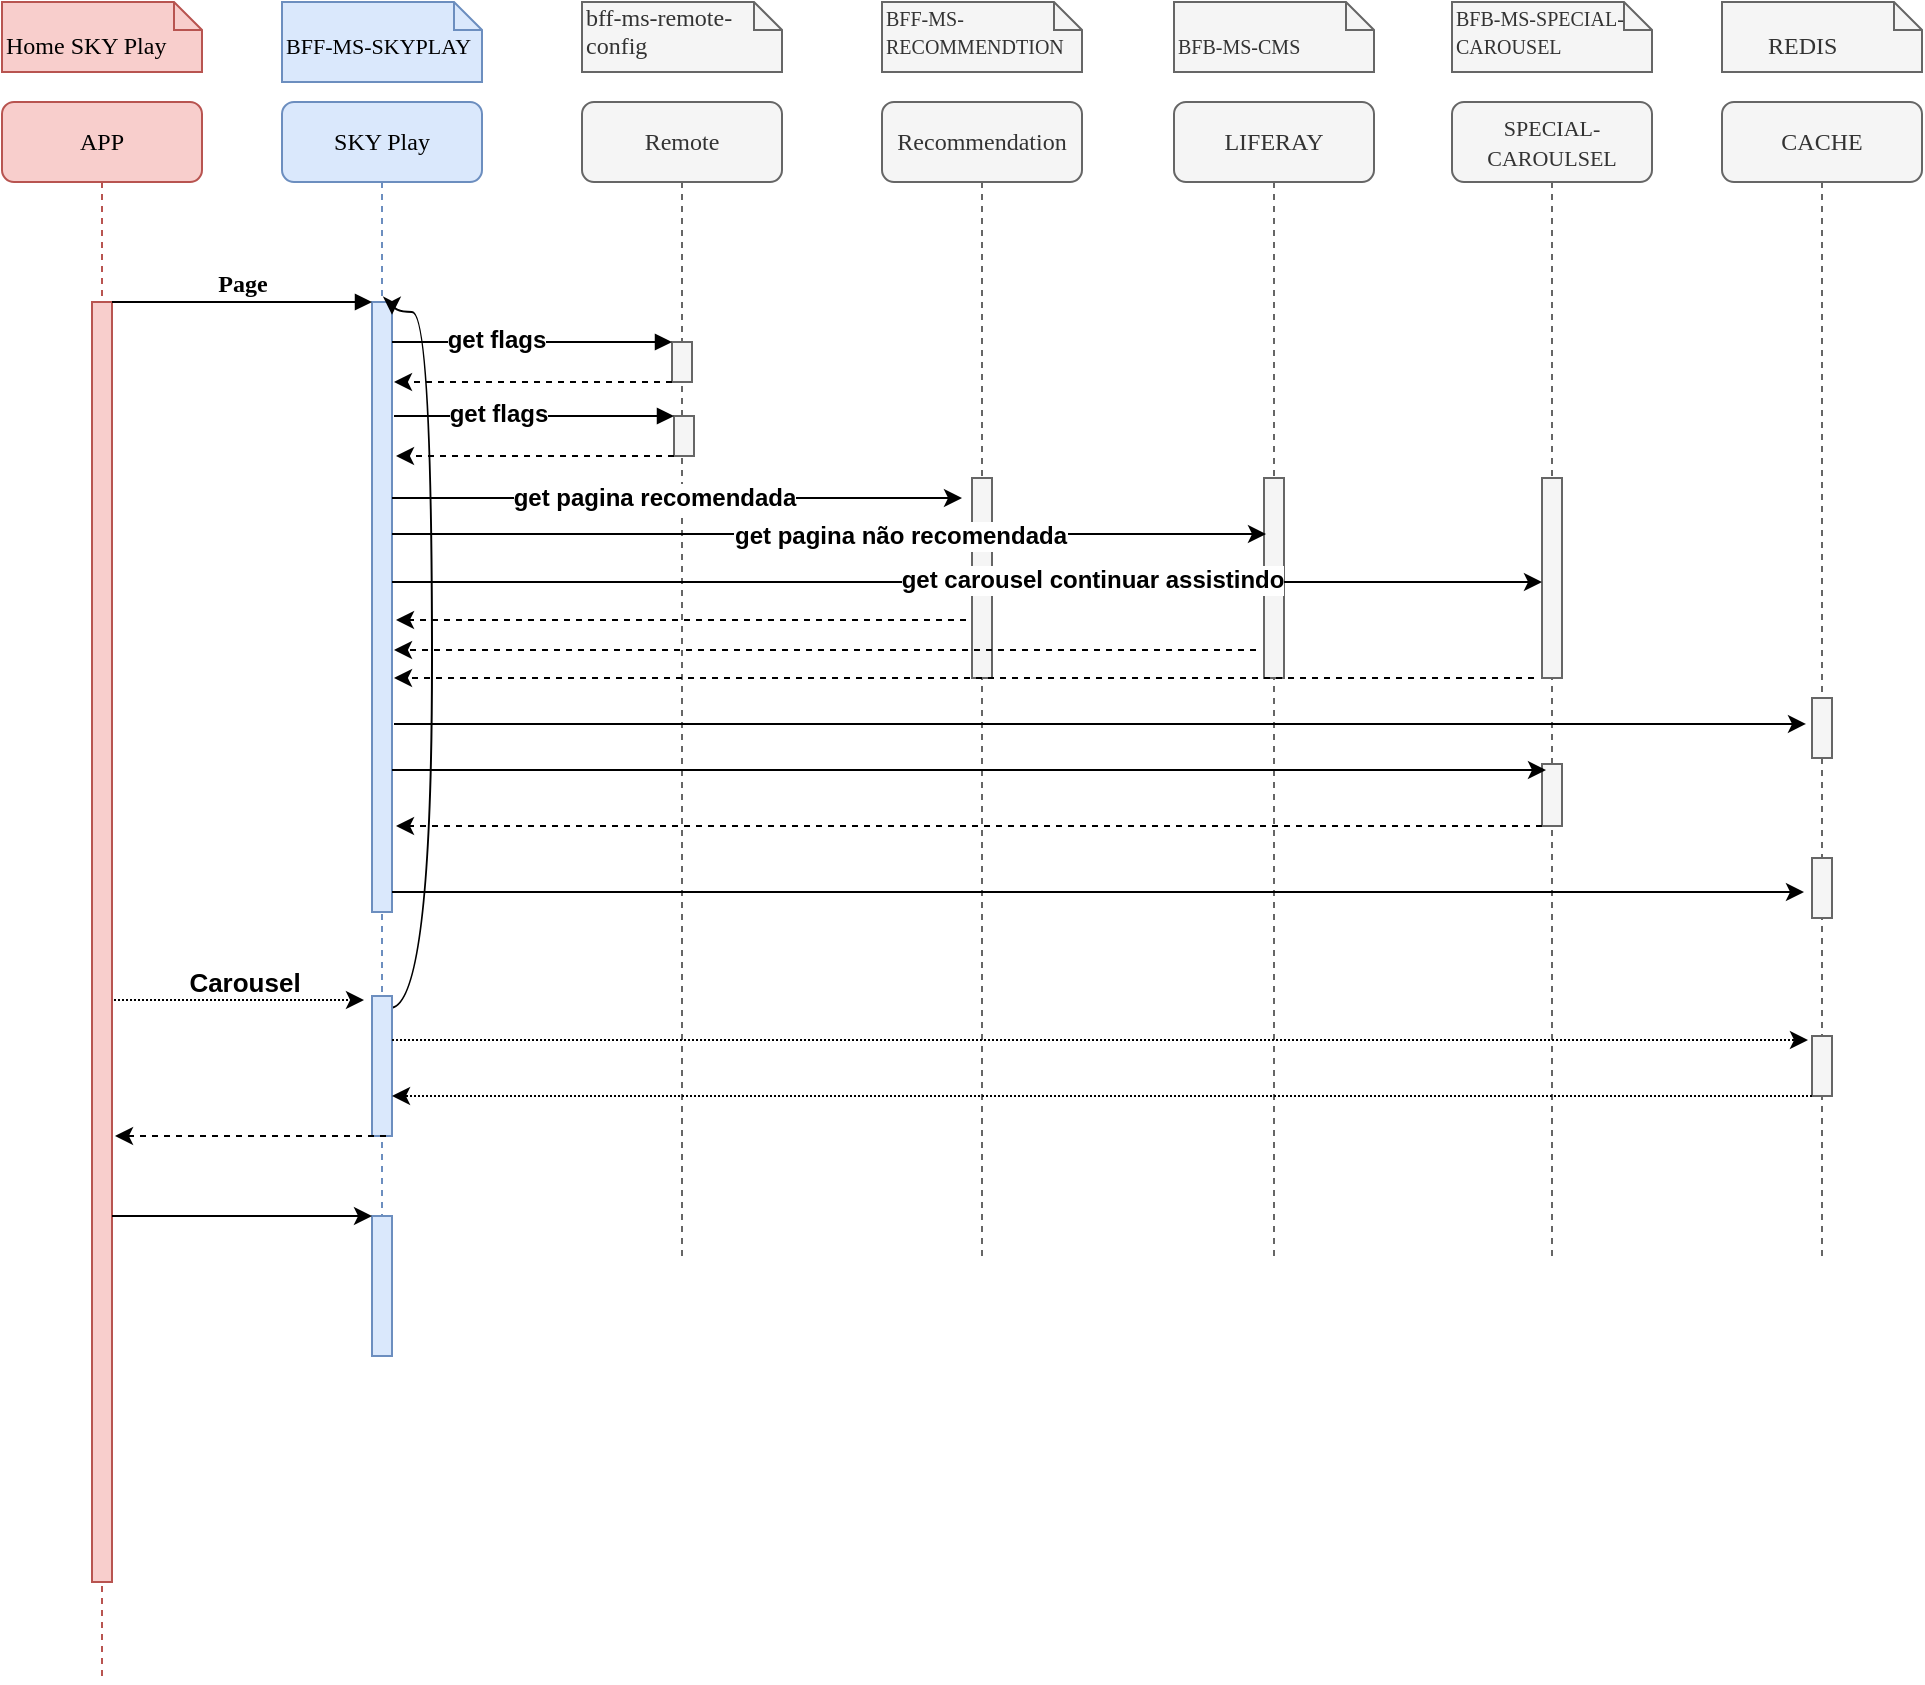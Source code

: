 <mxfile version="13.3.0" type="github">
  <diagram name="Page-1" id="13e1069c-82ec-6db2-03f1-153e76fe0fe0">
    <mxGraphModel dx="678" dy="442" grid="0" gridSize="10" guides="1" tooltips="1" connect="1" arrows="1" fold="1" page="0" pageScale="1" pageWidth="1100" pageHeight="850" background="#ffffff" math="0" shadow="0">
      <root>
        <mxCell id="0" />
        <mxCell id="1" parent="0" />
        <mxCell id="7baba1c4bc27f4b0-2" value="SKY Play" style="shape=umlLifeline;perimeter=lifelinePerimeter;whiteSpace=wrap;html=1;container=1;collapsible=0;recursiveResize=0;outlineConnect=0;rounded=1;shadow=0;comic=0;labelBackgroundColor=none;strokeWidth=1;fontFamily=Verdana;fontSize=12;align=center;fillColor=#dae8fc;strokeColor=#6c8ebf;" parent="1" vertex="1">
          <mxGeometry x="240" y="80" width="100" height="580" as="geometry" />
        </mxCell>
        <mxCell id="7baba1c4bc27f4b0-10" value="" style="html=1;points=[];perimeter=orthogonalPerimeter;rounded=0;shadow=0;comic=0;labelBackgroundColor=none;strokeWidth=1;fontFamily=Verdana;fontSize=12;align=center;fillColor=#dae8fc;strokeColor=#6c8ebf;" parent="7baba1c4bc27f4b0-2" vertex="1">
          <mxGeometry x="45" y="100" width="10" height="305" as="geometry" />
        </mxCell>
        <mxCell id="uCjRWYr6qWFUnSm8u8Xy-46" style="edgeStyle=orthogonalEdgeStyle;rounded=0;orthogonalLoop=1;jettySize=auto;html=1;entryX=1;entryY=0.021;entryDx=0;entryDy=0;entryPerimeter=0;curved=1;exitX=0.9;exitY=0.086;exitDx=0;exitDy=0;exitPerimeter=0;" edge="1" parent="7baba1c4bc27f4b0-2" source="uCjRWYr6qWFUnSm8u8Xy-32" target="7baba1c4bc27f4b0-10">
          <mxGeometry relative="1" as="geometry">
            <Array as="points">
              <mxPoint x="75" y="453" />
              <mxPoint x="75" y="105" />
            </Array>
          </mxGeometry>
        </mxCell>
        <mxCell id="uCjRWYr6qWFUnSm8u8Xy-32" value="" style="html=1;points=[];perimeter=orthogonalPerimeter;rounded=0;shadow=0;comic=0;labelBackgroundColor=none;strokeWidth=1;fontFamily=Verdana;fontSize=12;align=center;fillColor=#dae8fc;strokeColor=#6c8ebf;" vertex="1" parent="7baba1c4bc27f4b0-2">
          <mxGeometry x="45" y="447" width="10" height="70" as="geometry" />
        </mxCell>
        <mxCell id="uCjRWYr6qWFUnSm8u8Xy-47" value="" style="html=1;points=[];perimeter=orthogonalPerimeter;rounded=0;shadow=0;comic=0;labelBackgroundColor=none;strokeWidth=1;fontFamily=Verdana;fontSize=12;align=center;fillColor=#dae8fc;strokeColor=#6c8ebf;" vertex="1" parent="7baba1c4bc27f4b0-2">
          <mxGeometry x="45" y="557" width="10" height="70" as="geometry" />
        </mxCell>
        <mxCell id="7baba1c4bc27f4b0-3" value="&lt;font style=&quot;font-size: 12px&quot;&gt;Remote&lt;/font&gt;" style="shape=umlLifeline;perimeter=lifelinePerimeter;whiteSpace=wrap;html=1;container=1;collapsible=0;recursiveResize=0;outlineConnect=0;rounded=1;shadow=0;comic=0;labelBackgroundColor=none;strokeWidth=1;fontFamily=Verdana;fontSize=12;align=center;fillColor=#f5f5f5;strokeColor=#666666;fontColor=#333333;" parent="1" vertex="1">
          <mxGeometry x="390" y="80" width="100" height="580" as="geometry" />
        </mxCell>
        <mxCell id="7baba1c4bc27f4b0-13" value="" style="html=1;points=[];perimeter=orthogonalPerimeter;rounded=0;shadow=0;comic=0;labelBackgroundColor=none;strokeWidth=1;fontFamily=Verdana;fontSize=12;align=center;fillColor=#f5f5f5;strokeColor=#666666;fontColor=#333333;" parent="7baba1c4bc27f4b0-3" vertex="1">
          <mxGeometry x="45" y="120" width="10" height="20" as="geometry" />
        </mxCell>
        <mxCell id="7baba1c4bc27f4b0-4" value="CACHE" style="shape=umlLifeline;perimeter=lifelinePerimeter;whiteSpace=wrap;html=1;container=1;collapsible=0;recursiveResize=0;outlineConnect=0;rounded=1;shadow=0;comic=0;labelBackgroundColor=none;strokeWidth=1;fontFamily=Verdana;fontSize=12;align=center;fillColor=#f5f5f5;strokeColor=#666666;fontColor=#333333;" parent="1" vertex="1">
          <mxGeometry x="960" y="80" width="100" height="580" as="geometry" />
        </mxCell>
        <mxCell id="uCjRWYr6qWFUnSm8u8Xy-33" value="" style="html=1;points=[];perimeter=orthogonalPerimeter;rounded=0;shadow=0;comic=0;labelBackgroundColor=none;strokeWidth=1;fontFamily=Verdana;fontSize=12;align=center;fillColor=#f5f5f5;strokeColor=#666666;fontColor=#333333;" vertex="1" parent="7baba1c4bc27f4b0-4">
          <mxGeometry x="45" y="467" width="10" height="30" as="geometry" />
        </mxCell>
        <mxCell id="uCjRWYr6qWFUnSm8u8Xy-63" value="" style="html=1;points=[];perimeter=orthogonalPerimeter;rounded=0;shadow=0;comic=0;labelBackgroundColor=none;strokeWidth=1;fontFamily=Verdana;fontSize=12;align=center;fillColor=#f5f5f5;strokeColor=#666666;fontColor=#333333;" vertex="1" parent="7baba1c4bc27f4b0-4">
          <mxGeometry x="45" y="378" width="10" height="30" as="geometry" />
        </mxCell>
        <mxCell id="7baba1c4bc27f4b0-8" value="APP" style="shape=umlLifeline;perimeter=lifelinePerimeter;whiteSpace=wrap;html=1;container=1;collapsible=0;recursiveResize=0;outlineConnect=0;rounded=1;shadow=0;comic=0;labelBackgroundColor=none;strokeWidth=1;fontFamily=Verdana;fontSize=12;align=center;fillColor=#f8cecc;strokeColor=#b85450;" parent="1" vertex="1">
          <mxGeometry x="100" y="80" width="100" height="790" as="geometry" />
        </mxCell>
        <mxCell id="7baba1c4bc27f4b0-9" value="" style="html=1;points=[];perimeter=orthogonalPerimeter;rounded=0;shadow=0;comic=0;labelBackgroundColor=none;strokeWidth=1;fontFamily=Verdana;fontSize=12;align=center;fillColor=#f8cecc;strokeColor=#b85450;" parent="7baba1c4bc27f4b0-8" vertex="1">
          <mxGeometry x="45" y="100" width="10" height="640" as="geometry" />
        </mxCell>
        <mxCell id="7baba1c4bc27f4b0-16" value="" style="html=1;points=[];perimeter=orthogonalPerimeter;rounded=0;shadow=0;comic=0;labelBackgroundColor=none;strokeWidth=1;fontFamily=Verdana;fontSize=12;align=center;fillColor=#f5f5f5;strokeColor=#666666;fontColor=#333333;" parent="1" vertex="1">
          <mxGeometry x="1005" y="378" width="10" height="30" as="geometry" />
        </mxCell>
        <mxCell id="7baba1c4bc27f4b0-11" value="&lt;b&gt;Page&lt;/b&gt;" style="html=1;verticalAlign=bottom;endArrow=block;entryX=0;entryY=0;labelBackgroundColor=none;fontFamily=Verdana;fontSize=12;edgeStyle=elbowEdgeStyle;elbow=vertical;" parent="1" source="7baba1c4bc27f4b0-9" target="7baba1c4bc27f4b0-10" edge="1">
          <mxGeometry relative="1" as="geometry">
            <mxPoint x="220" y="190" as="sourcePoint" />
          </mxGeometry>
        </mxCell>
        <mxCell id="7baba1c4bc27f4b0-14" value="" style="html=1;verticalAlign=bottom;endArrow=block;entryX=0;entryY=0;labelBackgroundColor=none;fontFamily=Verdana;fontSize=12;edgeStyle=elbowEdgeStyle;elbow=vertical;" parent="1" source="7baba1c4bc27f4b0-10" target="7baba1c4bc27f4b0-13" edge="1">
          <mxGeometry relative="1" as="geometry">
            <mxPoint x="370" y="200" as="sourcePoint" />
          </mxGeometry>
        </mxCell>
        <mxCell id="uCjRWYr6qWFUnSm8u8Xy-10" value="&lt;font style=&quot;font-size: 12px&quot;&gt;&lt;b&gt;get flags&lt;/b&gt;&lt;/font&gt;" style="edgeLabel;html=1;align=center;verticalAlign=middle;resizable=0;points=[];" vertex="1" connectable="0" parent="7baba1c4bc27f4b0-14">
          <mxGeometry y="18" relative="1" as="geometry">
            <mxPoint x="-18" y="17" as="offset" />
          </mxGeometry>
        </mxCell>
        <mxCell id="7baba1c4bc27f4b0-40" value="&lt;br&gt;Home SKY Play" style="shape=note;whiteSpace=wrap;html=1;size=14;verticalAlign=top;align=left;spacingTop=-6;rounded=0;shadow=0;comic=0;labelBackgroundColor=none;strokeWidth=1;fontFamily=Verdana;fontSize=12;fillColor=#f8cecc;strokeColor=#b85450;" parent="1" vertex="1">
          <mxGeometry x="100" y="30" width="100" height="35" as="geometry" />
        </mxCell>
        <mxCell id="7baba1c4bc27f4b0-41" value="&lt;font style=&quot;font-size: 11px&quot;&gt;&lt;br&gt;BFF-MS-SKYPLAY&lt;/font&gt;" style="shape=note;whiteSpace=wrap;html=1;size=14;verticalAlign=top;align=left;spacingTop=-6;rounded=0;shadow=0;comic=0;labelBackgroundColor=none;strokeWidth=1;fontFamily=Verdana;fontSize=12;fillColor=#dae8fc;strokeColor=#6c8ebf;" parent="1" vertex="1">
          <mxGeometry x="240" y="30" width="100" height="40" as="geometry" />
        </mxCell>
        <mxCell id="7baba1c4bc27f4b0-42" value="bff-ms-remote-config" style="shape=note;whiteSpace=wrap;html=1;size=14;verticalAlign=top;align=left;spacingTop=-6;rounded=0;shadow=0;comic=0;labelBackgroundColor=none;strokeWidth=1;fontFamily=Verdana;fontSize=12;fillColor=#f5f5f5;strokeColor=#666666;fontColor=#333333;" parent="1" vertex="1">
          <mxGeometry x="390" y="30" width="100" height="35" as="geometry" />
        </mxCell>
        <mxCell id="7baba1c4bc27f4b0-43" value="&lt;br&gt;&lt;div style=&quot;text-align: center&quot;&gt;&lt;span&gt;&amp;nbsp; &amp;nbsp; &amp;nbsp; &amp;nbsp;REDIS&lt;/span&gt;&lt;/div&gt;" style="shape=note;whiteSpace=wrap;html=1;size=14;verticalAlign=top;align=left;spacingTop=-6;rounded=0;shadow=0;comic=0;labelBackgroundColor=none;strokeWidth=1;fontFamily=Verdana;fontSize=12;fillColor=#f5f5f5;strokeColor=#666666;fontColor=#333333;" parent="1" vertex="1">
          <mxGeometry x="960" y="30" width="100" height="35" as="geometry" />
        </mxCell>
        <mxCell id="uCjRWYr6qWFUnSm8u8Xy-2" value="Recommendation" style="shape=umlLifeline;perimeter=lifelinePerimeter;whiteSpace=wrap;html=1;container=1;collapsible=0;recursiveResize=0;outlineConnect=0;rounded=1;shadow=0;comic=0;labelBackgroundColor=none;strokeWidth=1;fontFamily=Verdana;fontSize=12;align=center;fillColor=#f5f5f5;strokeColor=#666666;fontColor=#333333;" vertex="1" parent="1">
          <mxGeometry x="540" y="80" width="100" height="580" as="geometry" />
        </mxCell>
        <mxCell id="uCjRWYr6qWFUnSm8u8Xy-3" value="" style="html=1;points=[];perimeter=orthogonalPerimeter;rounded=0;shadow=0;comic=0;labelBackgroundColor=none;strokeColor=#666666;strokeWidth=1;fillColor=#f5f5f5;fontFamily=Verdana;fontSize=12;fontColor=#333333;align=center;" vertex="1" parent="uCjRWYr6qWFUnSm8u8Xy-2">
          <mxGeometry x="45" y="188" width="10" height="100" as="geometry" />
        </mxCell>
        <mxCell id="uCjRWYr6qWFUnSm8u8Xy-4" value="&lt;font style=&quot;font-size: 10px&quot;&gt;BFF-MS-RECOMMENDTION&lt;/font&gt;" style="shape=note;whiteSpace=wrap;html=1;size=14;verticalAlign=top;align=left;spacingTop=-6;rounded=0;shadow=0;comic=0;labelBackgroundColor=none;strokeWidth=1;fontFamily=Verdana;fontSize=12;fillColor=#f5f5f5;strokeColor=#666666;fontColor=#333333;" vertex="1" parent="1">
          <mxGeometry x="540" y="30" width="100" height="35" as="geometry" />
        </mxCell>
        <mxCell id="uCjRWYr6qWFUnSm8u8Xy-9" style="edgeStyle=orthogonalEdgeStyle;rounded=0;orthogonalLoop=1;jettySize=auto;html=1;dashed=1;" edge="1" parent="1" source="7baba1c4bc27f4b0-13">
          <mxGeometry relative="1" as="geometry">
            <mxPoint x="296" y="220" as="targetPoint" />
            <Array as="points">
              <mxPoint x="296" y="220" />
            </Array>
          </mxGeometry>
        </mxCell>
        <mxCell id="uCjRWYr6qWFUnSm8u8Xy-12" value="LIFERAY" style="shape=umlLifeline;perimeter=lifelinePerimeter;whiteSpace=wrap;html=1;container=1;collapsible=0;recursiveResize=0;outlineConnect=0;rounded=1;shadow=0;comic=0;labelBackgroundColor=none;strokeWidth=1;fontFamily=Verdana;fontSize=12;align=center;fillColor=#f5f5f5;strokeColor=#666666;fontColor=#333333;" vertex="1" parent="1">
          <mxGeometry x="686" y="80" width="100" height="580" as="geometry" />
        </mxCell>
        <mxCell id="uCjRWYr6qWFUnSm8u8Xy-13" value="" style="html=1;points=[];perimeter=orthogonalPerimeter;rounded=0;shadow=0;comic=0;labelBackgroundColor=none;strokeColor=#666666;strokeWidth=1;fillColor=#f5f5f5;fontFamily=Verdana;fontSize=12;fontColor=#333333;align=center;" vertex="1" parent="uCjRWYr6qWFUnSm8u8Xy-12">
          <mxGeometry x="45" y="188" width="10" height="100" as="geometry" />
        </mxCell>
        <mxCell id="uCjRWYr6qWFUnSm8u8Xy-14" value="&lt;font style=&quot;font-size: 10px&quot;&gt;&lt;br&gt;BFB-MS-CMS&lt;/font&gt;" style="shape=note;whiteSpace=wrap;html=1;size=14;verticalAlign=top;align=left;spacingTop=-6;rounded=0;shadow=0;comic=0;labelBackgroundColor=none;strokeWidth=1;fontFamily=Verdana;fontSize=12;fillColor=#f5f5f5;strokeColor=#666666;fontColor=#333333;" vertex="1" parent="1">
          <mxGeometry x="686" y="30" width="100" height="35" as="geometry" />
        </mxCell>
        <mxCell id="uCjRWYr6qWFUnSm8u8Xy-15" style="edgeStyle=orthogonalEdgeStyle;rounded=0;orthogonalLoop=1;jettySize=auto;html=1;entryX=0.1;entryY=0.333;entryDx=0;entryDy=0;entryPerimeter=0;" edge="1" parent="1">
          <mxGeometry relative="1" as="geometry">
            <mxPoint x="295" y="296.01" as="sourcePoint" />
            <mxPoint x="732" y="296" as="targetPoint" />
            <Array as="points">
              <mxPoint x="490" y="296.01" />
              <mxPoint x="490" y="296.01" />
            </Array>
          </mxGeometry>
        </mxCell>
        <mxCell id="uCjRWYr6qWFUnSm8u8Xy-28" value="&lt;font style=&quot;font-size: 12px&quot;&gt;&lt;b&gt;get pagina não recomendada&lt;/b&gt;&lt;/font&gt;" style="edgeLabel;html=1;align=center;verticalAlign=middle;resizable=0;points=[];" vertex="1" connectable="0" parent="uCjRWYr6qWFUnSm8u8Xy-15">
          <mxGeometry x="0.163" y="-1" relative="1" as="geometry">
            <mxPoint as="offset" />
          </mxGeometry>
        </mxCell>
        <mxCell id="uCjRWYr6qWFUnSm8u8Xy-16" value="&lt;font style=&quot;font-size: 11px&quot;&gt;SPECIAL-CAROULSEL&lt;/font&gt;" style="shape=umlLifeline;perimeter=lifelinePerimeter;whiteSpace=wrap;html=1;container=1;collapsible=0;recursiveResize=0;outlineConnect=0;rounded=1;shadow=0;comic=0;labelBackgroundColor=none;strokeWidth=1;fontFamily=Verdana;fontSize=12;align=center;fillColor=#f5f5f5;strokeColor=#666666;fontColor=#333333;" vertex="1" parent="1">
          <mxGeometry x="825" y="80" width="100" height="580" as="geometry" />
        </mxCell>
        <mxCell id="uCjRWYr6qWFUnSm8u8Xy-17" value="" style="html=1;points=[];perimeter=orthogonalPerimeter;rounded=0;shadow=0;comic=0;labelBackgroundColor=none;strokeColor=#666666;strokeWidth=1;fillColor=#f5f5f5;fontFamily=Verdana;fontSize=12;fontColor=#333333;align=center;" vertex="1" parent="uCjRWYr6qWFUnSm8u8Xy-16">
          <mxGeometry x="45" y="188" width="10" height="100" as="geometry" />
        </mxCell>
        <mxCell id="uCjRWYr6qWFUnSm8u8Xy-59" value="" style="html=1;points=[];perimeter=orthogonalPerimeter;rounded=0;shadow=0;comic=0;labelBackgroundColor=none;strokeColor=#666666;strokeWidth=1;fillColor=#f5f5f5;fontFamily=Verdana;fontSize=12;fontColor=#333333;align=center;" vertex="1" parent="uCjRWYr6qWFUnSm8u8Xy-16">
          <mxGeometry x="45" y="331" width="10" height="31" as="geometry" />
        </mxCell>
        <mxCell id="uCjRWYr6qWFUnSm8u8Xy-18" value="&lt;font style=&quot;font-size: 10px&quot;&gt;BFB-MS-SPECIAL-CAROUSEL&lt;/font&gt;" style="shape=note;whiteSpace=wrap;html=1;size=14;verticalAlign=top;align=left;spacingTop=-6;rounded=0;shadow=0;comic=0;labelBackgroundColor=none;strokeWidth=1;fontFamily=Verdana;fontSize=12;fillColor=#f5f5f5;strokeColor=#666666;fontColor=#333333;" vertex="1" parent="1">
          <mxGeometry x="825" y="30" width="100" height="35" as="geometry" />
        </mxCell>
        <mxCell id="uCjRWYr6qWFUnSm8u8Xy-19" style="edgeStyle=orthogonalEdgeStyle;rounded=0;orthogonalLoop=1;jettySize=auto;html=1;" edge="1" parent="1">
          <mxGeometry relative="1" as="geometry">
            <mxPoint x="295" y="320" as="sourcePoint" />
            <mxPoint x="870" y="320" as="targetPoint" />
            <Array as="points">
              <mxPoint x="460" y="320" />
              <mxPoint x="460" y="320" />
            </Array>
          </mxGeometry>
        </mxCell>
        <mxCell id="uCjRWYr6qWFUnSm8u8Xy-29" value="&lt;font style=&quot;font-size: 12px&quot;&gt;&lt;b&gt;get carousel continuar assistindo&lt;/b&gt;&lt;/font&gt;" style="edgeLabel;html=1;align=center;verticalAlign=middle;resizable=0;points=[];" vertex="1" connectable="0" parent="uCjRWYr6qWFUnSm8u8Xy-19">
          <mxGeometry x="0.217" y="1" relative="1" as="geometry">
            <mxPoint as="offset" />
          </mxGeometry>
        </mxCell>
        <mxCell id="uCjRWYr6qWFUnSm8u8Xy-21" style="edgeStyle=orthogonalEdgeStyle;rounded=0;orthogonalLoop=1;jettySize=auto;html=1;" edge="1" parent="1">
          <mxGeometry relative="1" as="geometry">
            <mxPoint x="295" y="278" as="sourcePoint" />
            <mxPoint x="580" y="278" as="targetPoint" />
            <Array as="points">
              <mxPoint x="380" y="278" />
              <mxPoint x="380" y="278" />
            </Array>
          </mxGeometry>
        </mxCell>
        <mxCell id="uCjRWYr6qWFUnSm8u8Xy-27" value="&lt;font style=&quot;font-size: 12px&quot;&gt;&lt;b&gt;get pagina recomendada&lt;/b&gt;&lt;/font&gt;" style="edgeLabel;html=1;align=center;verticalAlign=middle;resizable=0;points=[];" vertex="1" connectable="0" parent="uCjRWYr6qWFUnSm8u8Xy-21">
          <mxGeometry x="-0.081" relative="1" as="geometry">
            <mxPoint as="offset" />
          </mxGeometry>
        </mxCell>
        <mxCell id="uCjRWYr6qWFUnSm8u8Xy-23" style="edgeStyle=orthogonalEdgeStyle;rounded=0;orthogonalLoop=1;jettySize=auto;html=1;dashed=1;" edge="1" parent="1">
          <mxGeometry relative="1" as="geometry">
            <mxPoint x="582" y="339" as="sourcePoint" />
            <mxPoint x="297" y="339" as="targetPoint" />
            <Array as="points">
              <mxPoint x="367" y="339" />
              <mxPoint x="367" y="339" />
            </Array>
          </mxGeometry>
        </mxCell>
        <mxCell id="uCjRWYr6qWFUnSm8u8Xy-24" style="edgeStyle=orthogonalEdgeStyle;rounded=0;orthogonalLoop=1;jettySize=auto;html=1;dashed=1;" edge="1" parent="1">
          <mxGeometry relative="1" as="geometry">
            <mxPoint x="727" y="354" as="sourcePoint" />
            <mxPoint x="296" y="354" as="targetPoint" />
            <Array as="points">
              <mxPoint x="396" y="354" />
              <mxPoint x="396" y="354" />
            </Array>
          </mxGeometry>
        </mxCell>
        <mxCell id="uCjRWYr6qWFUnSm8u8Xy-25" style="edgeStyle=orthogonalEdgeStyle;rounded=0;orthogonalLoop=1;jettySize=auto;html=1;dashed=1;" edge="1" parent="1">
          <mxGeometry relative="1" as="geometry">
            <mxPoint x="866" y="368" as="sourcePoint" />
            <mxPoint x="296" y="368" as="targetPoint" />
            <Array as="points">
              <mxPoint x="676" y="368" />
              <mxPoint x="676" y="368" />
            </Array>
          </mxGeometry>
        </mxCell>
        <mxCell id="uCjRWYr6qWFUnSm8u8Xy-26" style="edgeStyle=orthogonalEdgeStyle;rounded=0;orthogonalLoop=1;jettySize=auto;html=1;entryX=-0.4;entryY=0.433;entryDx=0;entryDy=0;entryPerimeter=0;" edge="1" parent="1">
          <mxGeometry relative="1" as="geometry">
            <mxPoint x="296" y="391" as="sourcePoint" />
            <mxPoint x="1002" y="390.99" as="targetPoint" />
            <Array as="points">
              <mxPoint x="601" y="391" />
              <mxPoint x="601" y="391" />
            </Array>
          </mxGeometry>
        </mxCell>
        <mxCell id="uCjRWYr6qWFUnSm8u8Xy-34" style="edgeStyle=orthogonalEdgeStyle;rounded=0;orthogonalLoop=1;jettySize=auto;html=1;entryX=-0.5;entryY=0.04;entryDx=0;entryDy=0;entryPerimeter=0;dashed=1;dashPattern=1 1;" edge="1" parent="1">
          <mxGeometry relative="1" as="geometry">
            <mxPoint x="156" y="529" as="sourcePoint" />
            <mxPoint x="281" y="529" as="targetPoint" />
            <Array as="points">
              <mxPoint x="181" y="529" />
              <mxPoint x="181" y="529" />
            </Array>
          </mxGeometry>
        </mxCell>
        <mxCell id="uCjRWYr6qWFUnSm8u8Xy-37" value="&lt;b&gt;&lt;font style=&quot;font-size: 13px&quot;&gt;Carousel&lt;/font&gt;&lt;/b&gt;" style="text;html=1;align=center;verticalAlign=middle;resizable=0;points=[];autosize=1;" vertex="1" parent="1">
          <mxGeometry x="186" y="510" width="70" height="20" as="geometry" />
        </mxCell>
        <mxCell id="uCjRWYr6qWFUnSm8u8Xy-41" style="edgeStyle=orthogonalEdgeStyle;rounded=0;orthogonalLoop=1;jettySize=auto;html=1;entryX=-0.2;entryY=0.067;entryDx=0;entryDy=0;entryPerimeter=0;dashed=1;dashPattern=1 1;" edge="1" parent="1" source="uCjRWYr6qWFUnSm8u8Xy-32" target="uCjRWYr6qWFUnSm8u8Xy-33">
          <mxGeometry relative="1" as="geometry">
            <Array as="points">
              <mxPoint x="530" y="549" />
              <mxPoint x="530" y="549" />
            </Array>
          </mxGeometry>
        </mxCell>
        <mxCell id="uCjRWYr6qWFUnSm8u8Xy-43" style="edgeStyle=orthogonalEdgeStyle;rounded=0;orthogonalLoop=1;jettySize=auto;html=1;dashed=1;dashPattern=1 1;" edge="1" parent="1" source="uCjRWYr6qWFUnSm8u8Xy-33" target="uCjRWYr6qWFUnSm8u8Xy-32">
          <mxGeometry relative="1" as="geometry">
            <Array as="points">
              <mxPoint x="690" y="577" />
              <mxPoint x="690" y="577" />
            </Array>
          </mxGeometry>
        </mxCell>
        <mxCell id="uCjRWYr6qWFUnSm8u8Xy-45" style="edgeStyle=orthogonalEdgeStyle;rounded=0;orthogonalLoop=1;jettySize=auto;html=1;dashed=1;" edge="1" parent="1">
          <mxGeometry relative="1" as="geometry">
            <mxPoint x="292" y="597" as="sourcePoint" />
            <mxPoint x="156.5" y="597" as="targetPoint" />
            <Array as="points">
              <mxPoint x="277" y="597" />
              <mxPoint x="277" y="597" />
            </Array>
          </mxGeometry>
        </mxCell>
        <mxCell id="uCjRWYr6qWFUnSm8u8Xy-48" style="edgeStyle=orthogonalEdgeStyle;rounded=0;orthogonalLoop=1;jettySize=auto;html=1;" edge="1" parent="1" target="uCjRWYr6qWFUnSm8u8Xy-47">
          <mxGeometry relative="1" as="geometry">
            <mxPoint x="155" y="637" as="sourcePoint" />
            <Array as="points">
              <mxPoint x="180" y="637" />
              <mxPoint x="180" y="637" />
            </Array>
          </mxGeometry>
        </mxCell>
        <mxCell id="uCjRWYr6qWFUnSm8u8Xy-55" value="" style="html=1;points=[];perimeter=orthogonalPerimeter;rounded=0;shadow=0;comic=0;labelBackgroundColor=none;strokeWidth=1;fontFamily=Verdana;fontSize=12;align=center;fillColor=#f5f5f5;strokeColor=#666666;fontColor=#333333;" vertex="1" parent="1">
          <mxGeometry x="436" y="237" width="10" height="20" as="geometry" />
        </mxCell>
        <mxCell id="uCjRWYr6qWFUnSm8u8Xy-56" value="" style="html=1;verticalAlign=bottom;endArrow=block;entryX=0;entryY=0;labelBackgroundColor=none;fontFamily=Verdana;fontSize=12;edgeStyle=elbowEdgeStyle;elbow=vertical;" edge="1" parent="1" target="uCjRWYr6qWFUnSm8u8Xy-55">
          <mxGeometry relative="1" as="geometry">
            <mxPoint x="296" y="237" as="sourcePoint" />
          </mxGeometry>
        </mxCell>
        <mxCell id="uCjRWYr6qWFUnSm8u8Xy-57" value="&lt;font style=&quot;font-size: 12px&quot;&gt;&lt;b&gt;get flags&lt;/b&gt;&lt;/font&gt;" style="edgeLabel;html=1;align=center;verticalAlign=middle;resizable=0;points=[];" vertex="1" connectable="0" parent="uCjRWYr6qWFUnSm8u8Xy-56">
          <mxGeometry y="18" relative="1" as="geometry">
            <mxPoint x="-18" y="17" as="offset" />
          </mxGeometry>
        </mxCell>
        <mxCell id="uCjRWYr6qWFUnSm8u8Xy-58" style="edgeStyle=orthogonalEdgeStyle;rounded=0;orthogonalLoop=1;jettySize=auto;html=1;dashed=1;" edge="1" parent="1" source="uCjRWYr6qWFUnSm8u8Xy-55">
          <mxGeometry relative="1" as="geometry">
            <mxPoint x="297" y="257" as="targetPoint" />
            <Array as="points">
              <mxPoint x="297" y="257" />
            </Array>
          </mxGeometry>
        </mxCell>
        <mxCell id="uCjRWYr6qWFUnSm8u8Xy-60" style="edgeStyle=orthogonalEdgeStyle;rounded=0;orthogonalLoop=1;jettySize=auto;html=1;entryX=0.2;entryY=0.226;entryDx=0;entryDy=0;entryPerimeter=0;startArrow=none;startFill=0;" edge="1" parent="1">
          <mxGeometry relative="1" as="geometry">
            <mxPoint x="295" y="414" as="sourcePoint" />
            <mxPoint x="872" y="414.006" as="targetPoint" />
            <Array as="points">
              <mxPoint x="436" y="414" />
              <mxPoint x="436" y="414" />
            </Array>
          </mxGeometry>
        </mxCell>
        <mxCell id="uCjRWYr6qWFUnSm8u8Xy-62" style="edgeStyle=orthogonalEdgeStyle;rounded=0;orthogonalLoop=1;jettySize=auto;html=1;dashed=1;startArrow=none;startFill=0;" edge="1" parent="1">
          <mxGeometry relative="1" as="geometry">
            <mxPoint x="870" y="442" as="sourcePoint" />
            <mxPoint x="297" y="442" as="targetPoint" />
            <Array as="points">
              <mxPoint x="297" y="442" />
            </Array>
          </mxGeometry>
        </mxCell>
        <mxCell id="uCjRWYr6qWFUnSm8u8Xy-64" style="edgeStyle=orthogonalEdgeStyle;rounded=0;orthogonalLoop=1;jettySize=auto;html=1;entryX=-0.4;entryY=0.567;entryDx=0;entryDy=0;entryPerimeter=0;startArrow=none;startFill=0;" edge="1" parent="1" source="7baba1c4bc27f4b0-10" target="uCjRWYr6qWFUnSm8u8Xy-63">
          <mxGeometry relative="1" as="geometry">
            <Array as="points">
              <mxPoint x="451" y="475" />
              <mxPoint x="451" y="475" />
            </Array>
          </mxGeometry>
        </mxCell>
      </root>
    </mxGraphModel>
  </diagram>
</mxfile>
